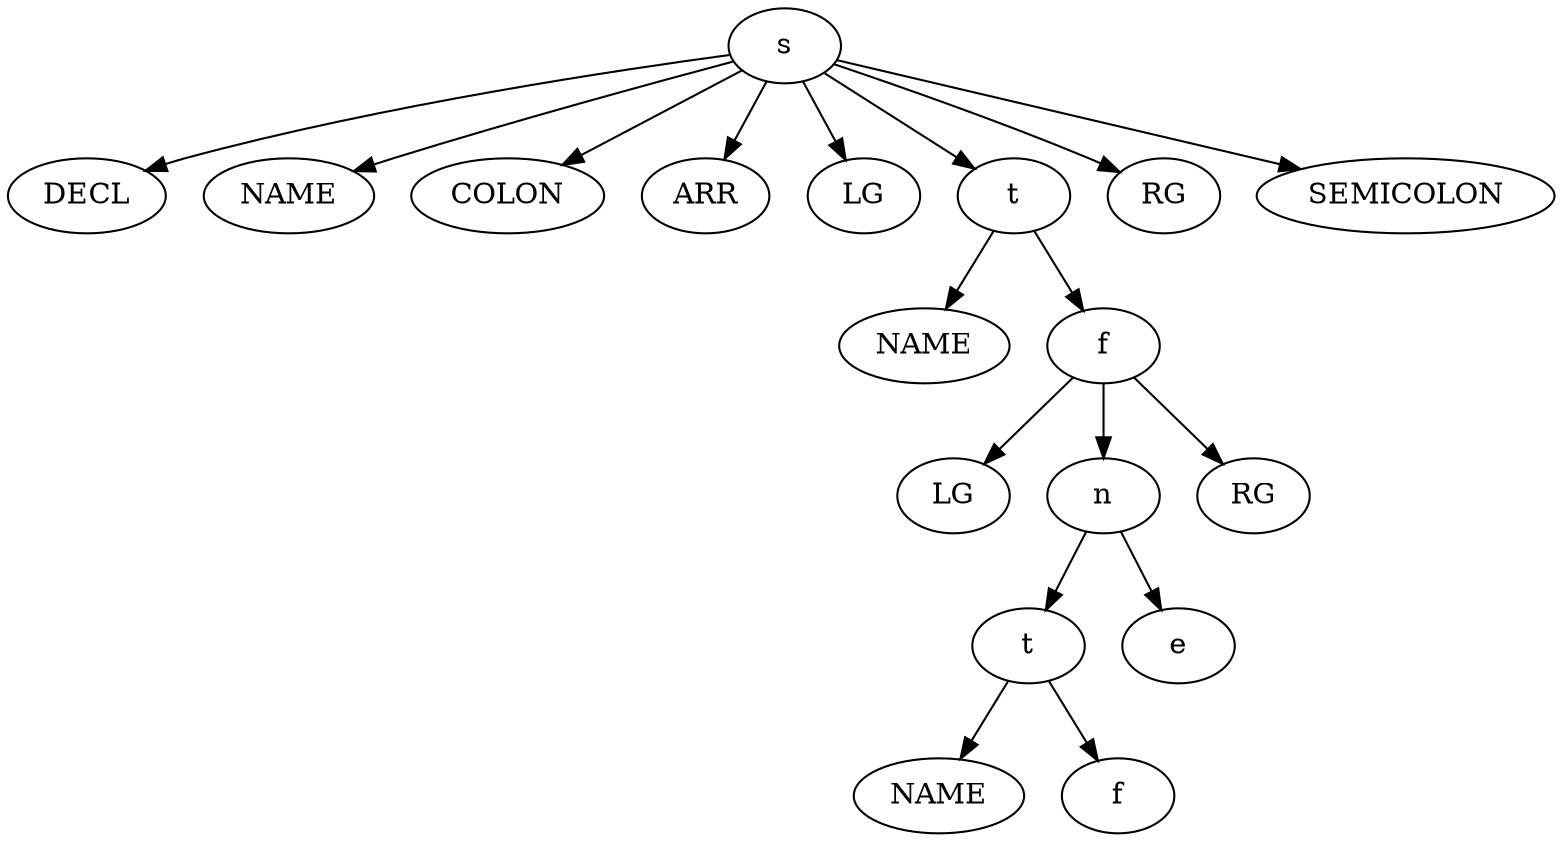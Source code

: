 digraph HelloWorld {1[label="s"];2[label="DECL"];1 -> 2;3[label="NAME"];1 -> 3;4[label="COLON"];1 -> 4;5[label="ARR"];1 -> 5;6[label="LG"];1 -> 6;7[label="t"];1 -> 7;8[label="NAME"];7 -> 8;9[label="f"];7 -> 9;10[label="LG"];9 -> 10;11[label="n"];9 -> 11;12[label="t"];11 -> 12;13[label="NAME"];12 -> 13;14[label="f"];12 -> 14;15[label="e"];11 -> 15;16[label="RG"];9 -> 16;17[label="RG"];1 -> 17;18[label="SEMICOLON"];1 -> 18;}